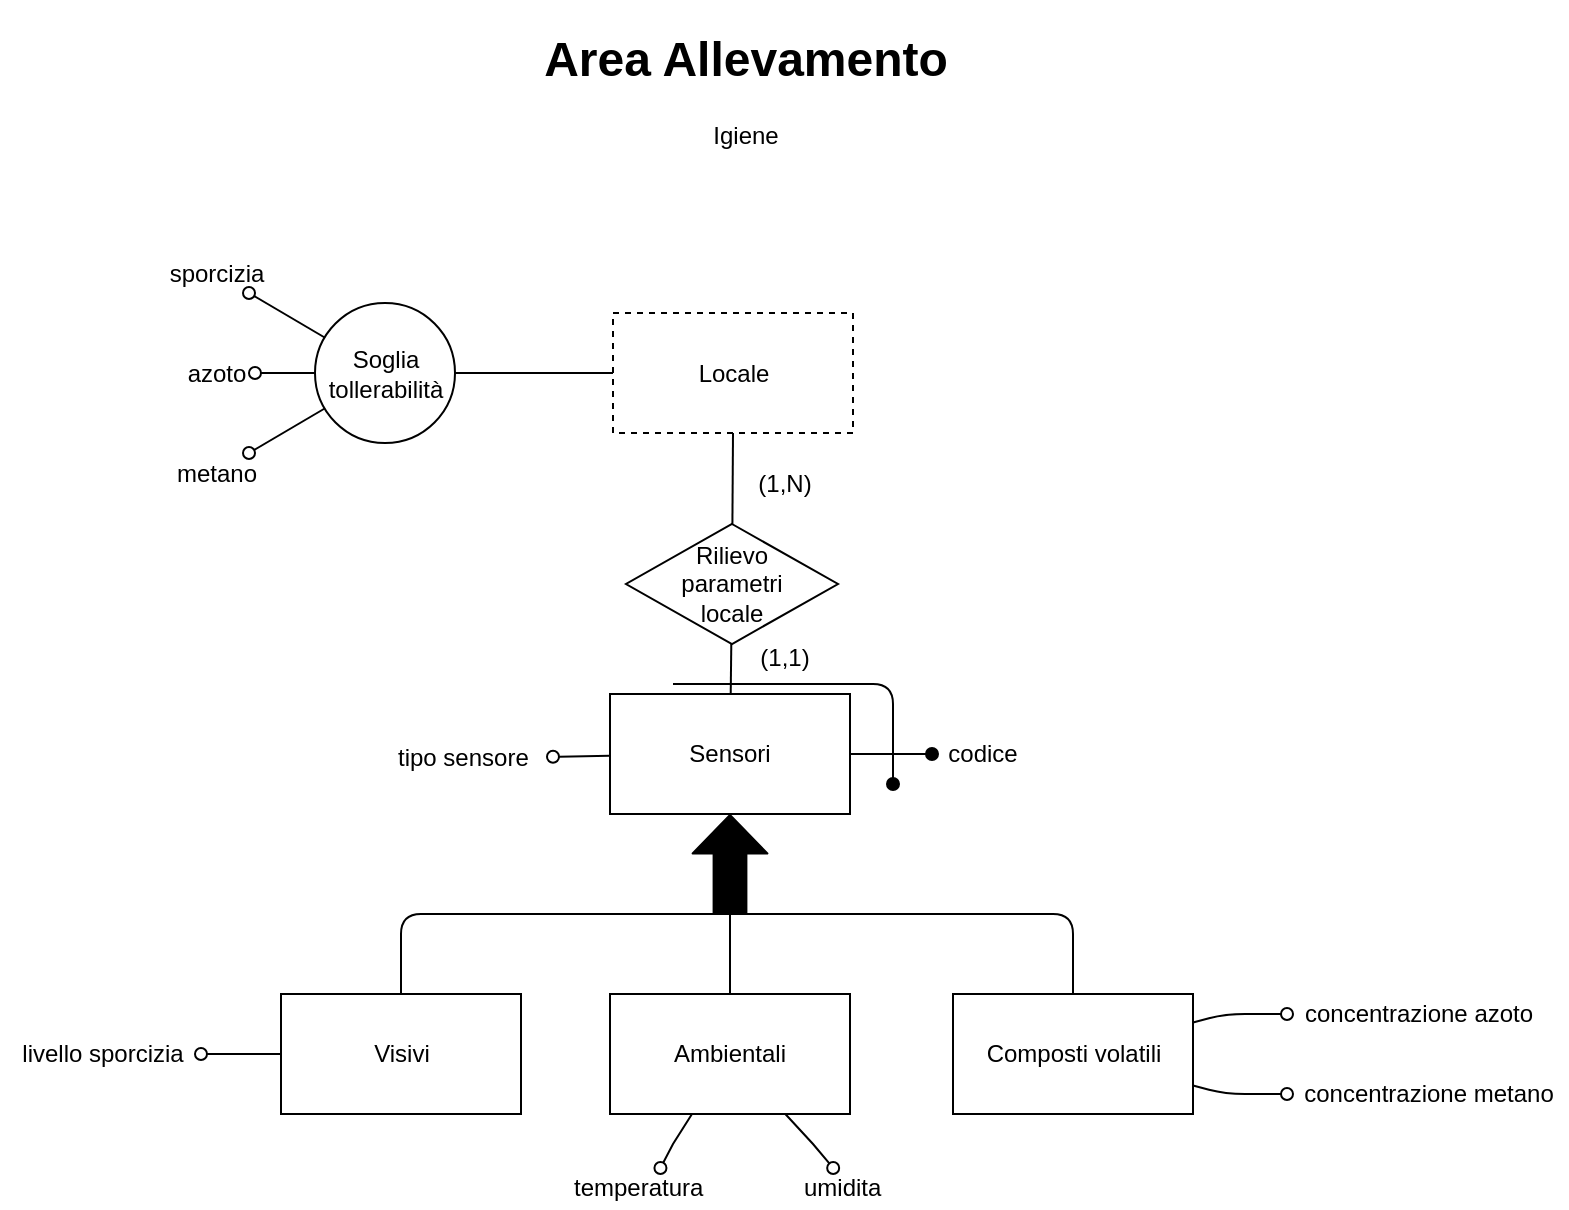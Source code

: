 <mxfile version="11.1.4" type="device"><diagram id="WzlFm1uvkglWDqu9Gy6D" name="Page-1"><mxGraphModel dx="596" dy="272" grid="1" gridSize="10" guides="1" tooltips="1" connect="1" arrows="1" fold="1" page="1" pageScale="1" pageWidth="1169" pageHeight="827" math="0" shadow="0"><root><mxCell id="0"/><mxCell id="1" parent="0"/><mxCell id="Nwoq0LEHP-xFSG3DV9kC-1" value="&lt;h1&gt;Area Allevamento&lt;/h1&gt;&lt;div&gt;Igiene&lt;/div&gt;" style="text;html=1;strokeColor=none;fillColor=none;spacing=5;spacingTop=-20;whiteSpace=wrap;overflow=hidden;rounded=0;align=center;" parent="1" vertex="1"><mxGeometry x="488" y="20" width="212" height="130" as="geometry"/></mxCell><mxCell id="Nwoq0LEHP-xFSG3DV9kC-8" style="edgeStyle=none;rounded=1;orthogonalLoop=1;jettySize=auto;html=1;endArrow=none;endFill=0;" parent="1" source="Nwoq0LEHP-xFSG3DV9kC-3" target="Nwoq0LEHP-xFSG3DV9kC-7" edge="1"><mxGeometry relative="1" as="geometry"><mxPoint x="488.5" y="196.5" as="sourcePoint"/></mxGeometry></mxCell><mxCell id="Nwoq0LEHP-xFSG3DV9kC-16" value="" style="edgeStyle=none;rounded=1;orthogonalLoop=1;jettySize=auto;html=1;endArrow=none;endFill=0;" parent="1" source="Nwoq0LEHP-xFSG3DV9kC-17" target="Nwoq0LEHP-xFSG3DV9kC-15" edge="1"><mxGeometry relative="1" as="geometry"/></mxCell><mxCell id="Nwoq0LEHP-xFSG3DV9kC-50" value="" style="edgeStyle=none;rounded=1;orthogonalLoop=1;jettySize=auto;html=1;endArrow=oval;endFill=1;fillColor=#000000;" parent="1" source="Nwoq0LEHP-xFSG3DV9kC-15" target="Nwoq0LEHP-xFSG3DV9kC-51" edge="1"><mxGeometry relative="1" as="geometry"><mxPoint x="683" y="387" as="targetPoint"/></mxGeometry></mxCell><mxCell id="AvIVtZQqkluoyGzPcdkR-11" style="edgeStyle=none;rounded=0;orthogonalLoop=1;jettySize=auto;html=1;endArrow=oval;endFill=0;" parent="1" source="Nwoq0LEHP-xFSG3DV9kC-15" target="AvIVtZQqkluoyGzPcdkR-12" edge="1"><mxGeometry relative="1" as="geometry"><mxPoint x="507.5" y="387" as="targetPoint"/></mxGeometry></mxCell><mxCell id="Nwoq0LEHP-xFSG3DV9kC-15" value="Sensori&lt;br&gt;" style="rounded=0;whiteSpace=wrap;html=1;align=center;" parent="1" vertex="1"><mxGeometry x="526" y="357" width="120" height="60" as="geometry"/></mxCell><mxCell id="Nwoq0LEHP-xFSG3DV9kC-3" value="Locale" style="rounded=0;whiteSpace=wrap;html=1;align=center;dashed=1;" parent="1" vertex="1"><mxGeometry x="527.5" y="166.5" width="120" height="60" as="geometry"/></mxCell><mxCell id="Nwoq0LEHP-xFSG3DV9kC-12" style="edgeStyle=none;rounded=1;orthogonalLoop=1;jettySize=auto;html=1;endArrow=oval;endFill=0;" parent="1" source="Nwoq0LEHP-xFSG3DV9kC-7" target="Nwoq0LEHP-xFSG3DV9kC-11" edge="1"><mxGeometry relative="1" as="geometry"/></mxCell><mxCell id="Nwoq0LEHP-xFSG3DV9kC-13" style="edgeStyle=none;rounded=1;orthogonalLoop=1;jettySize=auto;html=1;endArrow=oval;endFill=0;" parent="1" source="Nwoq0LEHP-xFSG3DV9kC-7" target="Nwoq0LEHP-xFSG3DV9kC-10" edge="1"><mxGeometry relative="1" as="geometry"/></mxCell><mxCell id="Nwoq0LEHP-xFSG3DV9kC-14" style="edgeStyle=none;rounded=1;orthogonalLoop=1;jettySize=auto;html=1;endArrow=oval;endFill=0;" parent="1" source="Nwoq0LEHP-xFSG3DV9kC-7" target="Nwoq0LEHP-xFSG3DV9kC-9" edge="1"><mxGeometry relative="1" as="geometry"/></mxCell><mxCell id="Nwoq0LEHP-xFSG3DV9kC-7" value="Soglia tollerabilità" style="ellipse;whiteSpace=wrap;html=1;aspect=fixed;align=center;" parent="1" vertex="1"><mxGeometry x="378.5" y="161.5" width="70" height="70" as="geometry"/></mxCell><mxCell id="Nwoq0LEHP-xFSG3DV9kC-9" value="&lt;div align=&quot;left&quot;&gt;sporcizia&lt;br&gt;&lt;/div&gt;" style="text;html=1;resizable=0;points=[];autosize=1;align=center;verticalAlign=top;spacingTop=-4;" parent="1" vertex="1"><mxGeometry x="298.5" y="136.5" width="60" height="20" as="geometry"/></mxCell><mxCell id="Nwoq0LEHP-xFSG3DV9kC-10" value="&lt;div align=&quot;left&quot;&gt;azoto&lt;/div&gt;" style="text;html=1;resizable=0;points=[];autosize=1;align=center;verticalAlign=top;spacingTop=-4;" parent="1" vertex="1"><mxGeometry x="308.5" y="186.5" width="40" height="20" as="geometry"/></mxCell><mxCell id="Nwoq0LEHP-xFSG3DV9kC-11" value="&lt;div align=&quot;left&quot;&gt;metano&lt;/div&gt;" style="text;html=1;resizable=0;points=[];autosize=1;align=center;verticalAlign=top;spacingTop=-4;" parent="1" vertex="1"><mxGeometry x="298.5" y="236.5" width="60" height="20" as="geometry"/></mxCell><mxCell id="Nwoq0LEHP-xFSG3DV9kC-17" value="Rilievo&lt;br&gt;parametri&lt;br&gt;locale&lt;br&gt;" style="rhombus;whiteSpace=wrap;html=1;align=center;" parent="1" vertex="1"><mxGeometry x="534" y="272" width="106" height="60" as="geometry"/></mxCell><mxCell id="Nwoq0LEHP-xFSG3DV9kC-18" value="" style="edgeStyle=none;rounded=1;orthogonalLoop=1;jettySize=auto;html=1;endArrow=none;endFill=0;exitX=0.5;exitY=1;exitDx=0;exitDy=0;" parent="1" source="Nwoq0LEHP-xFSG3DV9kC-3" target="Nwoq0LEHP-xFSG3DV9kC-17" edge="1"><mxGeometry relative="1" as="geometry"><mxPoint x="568.5" y="269.5" as="sourcePoint"/><mxPoint x="568.5" y="349.5" as="targetPoint"/></mxGeometry></mxCell><mxCell id="Nwoq0LEHP-xFSG3DV9kC-19" value="" style="shape=flexArrow;endArrow=classic;html=1;fillColor=#000000;width=16.4;endSize=6.088;" parent="1" target="Nwoq0LEHP-xFSG3DV9kC-15" edge="1"><mxGeometry width="50" height="50" relative="1" as="geometry"><mxPoint x="586" y="467" as="sourcePoint"/><mxPoint x="612" y="437" as="targetPoint"/></mxGeometry></mxCell><mxCell id="Nwoq0LEHP-xFSG3DV9kC-22" style="edgeStyle=none;rounded=1;orthogonalLoop=1;jettySize=auto;html=1;endArrow=none;endFill=0;fillColor=#000000;" parent="1" source="Nwoq0LEHP-xFSG3DV9kC-20" target="Nwoq0LEHP-xFSG3DV9kC-21" edge="1"><mxGeometry relative="1" as="geometry"><Array as="points"><mxPoint x="421.5" y="467"/><mxPoint x="582" y="467"/><mxPoint x="757.5" y="467"/></Array></mxGeometry></mxCell><mxCell id="Nwoq0LEHP-xFSG3DV9kC-25" style="edgeStyle=none;rounded=1;orthogonalLoop=1;jettySize=auto;html=1;endArrow=oval;endFill=0;fillColor=#000000;" parent="1" source="Nwoq0LEHP-xFSG3DV9kC-20" target="Nwoq0LEHP-xFSG3DV9kC-24" edge="1"><mxGeometry relative="1" as="geometry"/></mxCell><mxCell id="Nwoq0LEHP-xFSG3DV9kC-20" value="Visivi&lt;br&gt;" style="rounded=0;whiteSpace=wrap;html=1;align=center;" parent="1" vertex="1"><mxGeometry x="361.5" y="507" width="120" height="60" as="geometry"/></mxCell><mxCell id="Nwoq0LEHP-xFSG3DV9kC-41" style="edgeStyle=none;rounded=1;orthogonalLoop=1;jettySize=auto;html=1;endArrow=oval;endFill=0;fillColor=#000000;" parent="1" source="Nwoq0LEHP-xFSG3DV9kC-21" target="Nwoq0LEHP-xFSG3DV9kC-39" edge="1"><mxGeometry relative="1" as="geometry"><Array as="points"><mxPoint x="833.5" y="517"/></Array></mxGeometry></mxCell><mxCell id="Nwoq0LEHP-xFSG3DV9kC-42" style="edgeStyle=none;rounded=1;orthogonalLoop=1;jettySize=auto;html=1;endArrow=oval;endFill=0;fillColor=#000000;" parent="1" source="Nwoq0LEHP-xFSG3DV9kC-21" edge="1"><mxGeometry relative="1" as="geometry"><Array as="points"><mxPoint x="833.5" y="557"/></Array><mxPoint x="864.5" y="557" as="targetPoint"/></mxGeometry></mxCell><mxCell id="Nwoq0LEHP-xFSG3DV9kC-21" value="Composti volatili&lt;br&gt;" style="rounded=0;whiteSpace=wrap;html=1;align=center;" parent="1" vertex="1"><mxGeometry x="697.5" y="507" width="120" height="60" as="geometry"/></mxCell><mxCell id="Nwoq0LEHP-xFSG3DV9kC-24" value="livello sporcizia&lt;br&gt;" style="text;html=1;resizable=0;points=[];autosize=1;align=center;verticalAlign=top;spacingTop=-4;" parent="1" vertex="1"><mxGeometry x="221.5" y="527" width="100" height="20" as="geometry"/></mxCell><mxCell id="Nwoq0LEHP-xFSG3DV9kC-39" value="concentrazione azoto&lt;br&gt;" style="text;html=1;resizable=0;points=[];autosize=1;align=center;verticalAlign=top;spacingTop=-4;" parent="1" vertex="1"><mxGeometry x="864.5" y="507" width="130" height="20" as="geometry"/></mxCell><mxCell id="Nwoq0LEHP-xFSG3DV9kC-40" value="concentrazione metano&lt;br&gt;" style="text;html=1;resizable=0;points=[];autosize=1;align=center;verticalAlign=top;spacingTop=-4;" parent="1" vertex="1"><mxGeometry x="864.5" y="547" width="140" height="20" as="geometry"/></mxCell><mxCell id="Nwoq0LEHP-xFSG3DV9kC-43" value="(1,N)&lt;br&gt;" style="text;html=1;resizable=0;points=[];autosize=1;align=center;verticalAlign=top;spacingTop=-4;" parent="1" vertex="1"><mxGeometry x="593" y="242" width="40" height="20" as="geometry"/></mxCell><mxCell id="Nwoq0LEHP-xFSG3DV9kC-44" value="(1,1)&lt;br&gt;" style="text;html=1;resizable=0;points=[];autosize=1;align=center;verticalAlign=top;spacingTop=-4;" parent="1" vertex="1"><mxGeometry x="593" y="329" width="40" height="20" as="geometry"/></mxCell><mxCell id="Nwoq0LEHP-xFSG3DV9kC-51" value="codice&lt;br&gt;" style="text;html=1;resizable=0;points=[];autosize=1;align=center;verticalAlign=top;spacingTop=-4;" parent="1" vertex="1"><mxGeometry x="687" y="377" width="50" height="20" as="geometry"/></mxCell><mxCell id="AvIVtZQqkluoyGzPcdkR-1" value="" style="endArrow=oval;html=1;fillColor=#000000;endFill=1;" parent="1" edge="1"><mxGeometry width="50" height="50" relative="1" as="geometry"><mxPoint x="557.5" y="352" as="sourcePoint"/><mxPoint x="667.5" y="402" as="targetPoint"/><Array as="points"><mxPoint x="667.5" y="352"/></Array></mxGeometry></mxCell><mxCell id="AvIVtZQqkluoyGzPcdkR-7" style="rounded=0;orthogonalLoop=1;jettySize=auto;html=1;endArrow=oval;endFill=0;elbow=vertical;" parent="1" source="AvIVtZQqkluoyGzPcdkR-2" target="AvIVtZQqkluoyGzPcdkR-9" edge="1"><mxGeometry relative="1" as="geometry"><mxPoint x="557.5" y="592" as="targetPoint"/><Array as="points"><mxPoint x="557.5" y="582"/></Array></mxGeometry></mxCell><mxCell id="AvIVtZQqkluoyGzPcdkR-8" style="edgeStyle=none;rounded=0;orthogonalLoop=1;jettySize=auto;html=1;endArrow=oval;endFill=0;" parent="1" source="AvIVtZQqkluoyGzPcdkR-2" target="AvIVtZQqkluoyGzPcdkR-10" edge="1"><mxGeometry relative="1" as="geometry"><mxPoint x="627.5" y="592" as="targetPoint"/><Array as="points"><mxPoint x="627.5" y="582"/></Array></mxGeometry></mxCell><mxCell id="OAYSmtphEaISMpPMxCSa-2" style="edgeStyle=none;rounded=1;orthogonalLoop=1;jettySize=auto;html=1;entryX=0.5;entryY=1;entryDx=0;entryDy=0;endArrow=none;endFill=0;" edge="1" parent="1" source="AvIVtZQqkluoyGzPcdkR-2" target="Nwoq0LEHP-xFSG3DV9kC-15"><mxGeometry relative="1" as="geometry"/></mxCell><mxCell id="AvIVtZQqkluoyGzPcdkR-2" value="Ambientali" style="rounded=0;whiteSpace=wrap;html=1;align=center;" parent="1" vertex="1"><mxGeometry x="526" y="507" width="120" height="60" as="geometry"/></mxCell><mxCell id="AvIVtZQqkluoyGzPcdkR-9" value="temperatura" style="text;html=1;resizable=0;points=[];autosize=1;align=left;verticalAlign=top;spacingTop=-4;" parent="1" vertex="1"><mxGeometry x="506" y="594" width="80" height="20" as="geometry"/></mxCell><mxCell id="AvIVtZQqkluoyGzPcdkR-10" value="umidita" style="text;html=1;resizable=0;points=[];autosize=1;align=left;verticalAlign=top;spacingTop=-4;" parent="1" vertex="1"><mxGeometry x="621" y="594" width="50" height="20" as="geometry"/></mxCell><mxCell id="AvIVtZQqkluoyGzPcdkR-12" value="tipo sensore" style="text;html=1;resizable=0;points=[];autosize=1;align=left;verticalAlign=top;spacingTop=-4;" parent="1" vertex="1"><mxGeometry x="417.5" y="379" width="80" height="20" as="geometry"/></mxCell></root></mxGraphModel></diagram></mxfile>